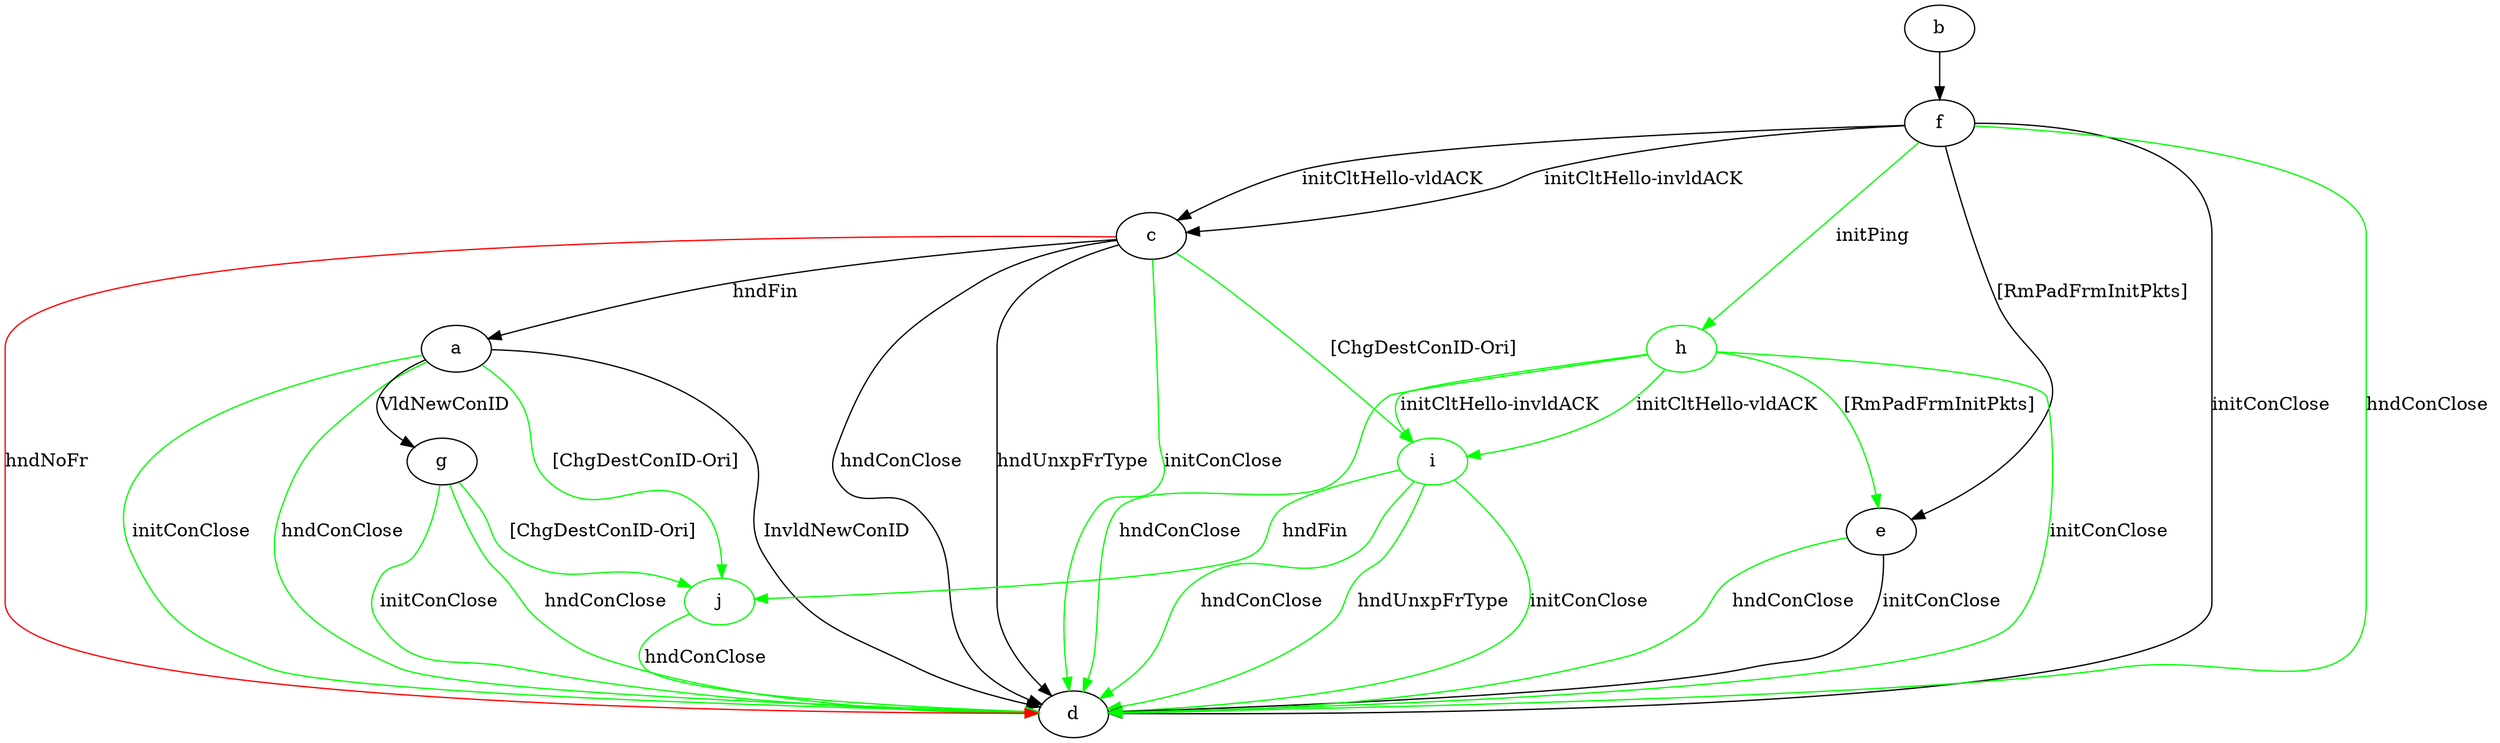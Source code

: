 digraph "" {
	a -> d	[key=0,
		label="InvldNewConID "];
	a -> d	[key=1,
		color=green,
		label="initConClose "];
	a -> d	[key=2,
		color=green,
		label="hndConClose "];
	a -> g	[key=0,
		label="VldNewConID "];
	j	[color=green];
	a -> j	[key=0,
		color=green,
		label="[ChgDestConID-Ori] "];
	b -> f	[key=0];
	c -> a	[key=0,
		label="hndFin "];
	c -> d	[key=0,
		label="hndConClose "];
	c -> d	[key=1,
		label="hndUnxpFrType "];
	c -> d	[key=2,
		color=green,
		label="initConClose "];
	c -> d	[key=3,
		color=red,
		label="hndNoFr "];
	i	[color=green];
	c -> i	[key=0,
		color=green,
		label="[ChgDestConID-Ori] "];
	e -> d	[key=0,
		label="initConClose "];
	e -> d	[key=1,
		color=green,
		label="hndConClose "];
	f -> c	[key=0,
		label="initCltHello-vldACK "];
	f -> c	[key=1,
		label="initCltHello-invldACK "];
	f -> d	[key=0,
		label="initConClose "];
	f -> d	[key=1,
		color=green,
		label="hndConClose "];
	f -> e	[key=0,
		label="[RmPadFrmInitPkts] "];
	h	[color=green];
	f -> h	[key=0,
		color=green,
		label="initPing "];
	g -> d	[key=0,
		color=green,
		label="initConClose "];
	g -> d	[key=1,
		color=green,
		label="hndConClose "];
	g -> j	[key=0,
		color=green,
		label="[ChgDestConID-Ori] "];
	h -> d	[key=0,
		color=green,
		label="initConClose "];
	h -> d	[key=1,
		color=green,
		label="hndConClose "];
	h -> e	[key=0,
		color=green,
		label="[RmPadFrmInitPkts] "];
	h -> i	[key=0,
		color=green,
		label="initCltHello-vldACK "];
	h -> i	[key=1,
		color=green,
		label="initCltHello-invldACK "];
	i -> d	[key=0,
		color=green,
		label="initConClose "];
	i -> d	[key=1,
		color=green,
		label="hndConClose "];
	i -> d	[key=2,
		color=green,
		label="hndUnxpFrType "];
	i -> j	[key=0,
		color=green,
		label="hndFin "];
	j -> d	[key=0,
		color=green,
		label="hndConClose "];
}

